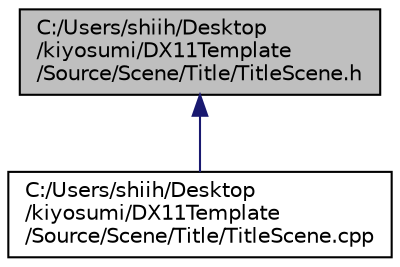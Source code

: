 digraph "C:/Users/shiih/Desktop/kiyosumi/DX11Template/Source/Scene/Title/TitleScene.h"
{
 // LATEX_PDF_SIZE
  edge [fontname="Helvetica",fontsize="10",labelfontname="Helvetica",labelfontsize="10"];
  node [fontname="Helvetica",fontsize="10",shape=record];
  Node1 [label="C:/Users/shiih/Desktop\l/kiyosumi/DX11Template\l/Source/Scene/Title/TitleScene.h",height=0.2,width=0.4,color="black", fillcolor="grey75", style="filled", fontcolor="black",tooltip="タイトルシーン"];
  Node1 -> Node2 [dir="back",color="midnightblue",fontsize="10",style="solid",fontname="Helvetica"];
  Node2 [label="C:/Users/shiih/Desktop\l/kiyosumi/DX11Template\l/Source/Scene/Title/TitleScene.cpp",height=0.2,width=0.4,color="black", fillcolor="white", style="filled",URL="$_title_scene_8cpp.html",tooltip="タイトルシーン"];
}

